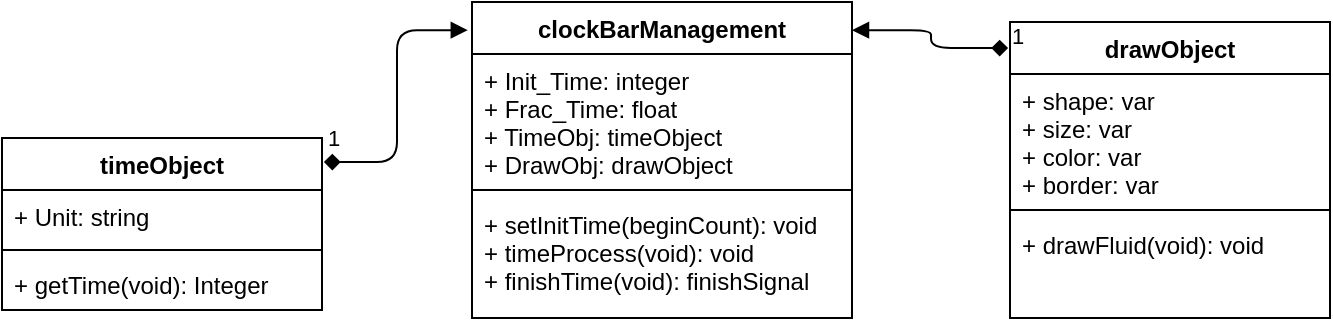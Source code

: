 <mxfile version="10.6.0" type="device"><diagram id="L1Nok9VCUbKPxXQY3M0O" name="Page-1"><mxGraphModel dx="836" dy="482" grid="1" gridSize="3" guides="1" tooltips="1" connect="1" arrows="1" fold="1" page="1" pageScale="1" pageWidth="850" pageHeight="1100" math="0" shadow="0"><root><mxCell id="0"/><mxCell id="1" parent="0"/><mxCell id="bYpFp6OdqeTx5pEh2_4A-1" value="timeObject" style="swimlane;fontStyle=1;align=center;verticalAlign=top;childLayout=stackLayout;horizontal=1;startSize=26;horizontalStack=0;resizeParent=1;resizeParentMax=0;resizeLast=0;collapsible=1;marginBottom=0;" vertex="1" parent="1"><mxGeometry x="75" y="128" width="160" height="86" as="geometry"/></mxCell><mxCell id="bYpFp6OdqeTx5pEh2_4A-2" value="+ Unit: string" style="text;strokeColor=none;fillColor=none;align=left;verticalAlign=top;spacingLeft=4;spacingRight=4;overflow=hidden;rotatable=0;points=[[0,0.5],[1,0.5]];portConstraint=eastwest;" vertex="1" parent="bYpFp6OdqeTx5pEh2_4A-1"><mxGeometry y="26" width="160" height="26" as="geometry"/></mxCell><mxCell id="bYpFp6OdqeTx5pEh2_4A-3" value="" style="line;strokeWidth=1;fillColor=none;align=left;verticalAlign=middle;spacingTop=-1;spacingLeft=3;spacingRight=3;rotatable=0;labelPosition=right;points=[];portConstraint=eastwest;" vertex="1" parent="bYpFp6OdqeTx5pEh2_4A-1"><mxGeometry y="52" width="160" height="8" as="geometry"/></mxCell><mxCell id="bYpFp6OdqeTx5pEh2_4A-4" value="+ getTime(void): Integer" style="text;strokeColor=none;fillColor=none;align=left;verticalAlign=top;spacingLeft=4;spacingRight=4;overflow=hidden;rotatable=0;points=[[0,0.5],[1,0.5]];portConstraint=eastwest;" vertex="1" parent="bYpFp6OdqeTx5pEh2_4A-1"><mxGeometry y="60" width="160" height="26" as="geometry"/></mxCell><mxCell id="bYpFp6OdqeTx5pEh2_4A-9" value="clockBarManagement" style="swimlane;fontStyle=1;align=center;verticalAlign=top;childLayout=stackLayout;horizontal=1;startSize=26;horizontalStack=0;resizeParent=1;resizeParentMax=0;resizeLast=0;collapsible=1;marginBottom=0;" vertex="1" parent="1"><mxGeometry x="310" y="60" width="190" height="158" as="geometry"/></mxCell><mxCell id="bYpFp6OdqeTx5pEh2_4A-10" value="+ Init_Time: integer&#xA;+ Frac_Time: float&#xA;+ TimeObj: timeObject&#xA;+ DrawObj: drawObject&#xA;&#xA;&#xA;" style="text;strokeColor=none;fillColor=none;align=left;verticalAlign=top;spacingLeft=4;spacingRight=4;overflow=hidden;rotatable=0;points=[[0,0.5],[1,0.5]];portConstraint=eastwest;" vertex="1" parent="bYpFp6OdqeTx5pEh2_4A-9"><mxGeometry y="26" width="190" height="64" as="geometry"/></mxCell><mxCell id="bYpFp6OdqeTx5pEh2_4A-11" value="" style="line;strokeWidth=1;fillColor=none;align=left;verticalAlign=middle;spacingTop=-1;spacingLeft=3;spacingRight=3;rotatable=0;labelPosition=right;points=[];portConstraint=eastwest;" vertex="1" parent="bYpFp6OdqeTx5pEh2_4A-9"><mxGeometry y="90" width="190" height="8" as="geometry"/></mxCell><mxCell id="bYpFp6OdqeTx5pEh2_4A-12" value="+ setInitTime(beginCount): void&#xA;+ timeProcess(void): void&#xA;+ finishTime(void): finishSignal&#xA;&#xA;&#xA;" style="text;strokeColor=none;fillColor=none;align=left;verticalAlign=top;spacingLeft=4;spacingRight=4;overflow=hidden;rotatable=0;points=[[0,0.5],[1,0.5]];portConstraint=eastwest;" vertex="1" parent="bYpFp6OdqeTx5pEh2_4A-9"><mxGeometry y="98" width="190" height="60" as="geometry"/></mxCell><mxCell id="bYpFp6OdqeTx5pEh2_4A-14" value="drawObject" style="swimlane;fontStyle=1;align=center;verticalAlign=top;childLayout=stackLayout;horizontal=1;startSize=26;horizontalStack=0;resizeParent=1;resizeParentMax=0;resizeLast=0;collapsible=1;marginBottom=0;" vertex="1" parent="1"><mxGeometry x="579" y="70" width="160" height="148" as="geometry"/></mxCell><mxCell id="bYpFp6OdqeTx5pEh2_4A-15" value="+ shape: var&#xA;+ size: var&#xA;+ color: var&#xA;+ border: var&#xA;&#xA;" style="text;strokeColor=none;fillColor=none;align=left;verticalAlign=top;spacingLeft=4;spacingRight=4;overflow=hidden;rotatable=0;points=[[0,0.5],[1,0.5]];portConstraint=eastwest;" vertex="1" parent="bYpFp6OdqeTx5pEh2_4A-14"><mxGeometry y="26" width="160" height="64" as="geometry"/></mxCell><mxCell id="bYpFp6OdqeTx5pEh2_4A-16" value="" style="line;strokeWidth=1;fillColor=none;align=left;verticalAlign=middle;spacingTop=-1;spacingLeft=3;spacingRight=3;rotatable=0;labelPosition=right;points=[];portConstraint=eastwest;" vertex="1" parent="bYpFp6OdqeTx5pEh2_4A-14"><mxGeometry y="90" width="160" height="8" as="geometry"/></mxCell><mxCell id="bYpFp6OdqeTx5pEh2_4A-17" value="+ drawFluid(void): void" style="text;strokeColor=none;fillColor=none;align=left;verticalAlign=top;spacingLeft=4;spacingRight=4;overflow=hidden;rotatable=0;points=[[0,0.5],[1,0.5]];portConstraint=eastwest;" vertex="1" parent="bYpFp6OdqeTx5pEh2_4A-14"><mxGeometry y="98" width="160" height="50" as="geometry"/></mxCell><mxCell id="bYpFp6OdqeTx5pEh2_4A-22" value="1" style="endArrow=block;html=1;endSize=6;startArrow=diamond;startSize=6;startFill=1;edgeStyle=orthogonalEdgeStyle;align=left;verticalAlign=bottom;exitX=1.006;exitY=0.14;exitDx=0;exitDy=0;exitPerimeter=0;endFill=1;entryX=-0.011;entryY=0.089;entryDx=0;entryDy=0;entryPerimeter=0;" edge="1" parent="1" source="bYpFp6OdqeTx5pEh2_4A-1" target="bYpFp6OdqeTx5pEh2_4A-9"><mxGeometry x="-1" y="3" relative="1" as="geometry"><mxPoint x="50" y="270" as="sourcePoint"/><mxPoint x="306" y="126" as="targetPoint"/></mxGeometry></mxCell><mxCell id="bYpFp6OdqeTx5pEh2_4A-24" value="1" style="endArrow=block;html=1;endSize=6;startArrow=diamond;startSize=6;startFill=1;edgeStyle=orthogonalEdgeStyle;align=left;verticalAlign=bottom;entryX=1;entryY=0.089;entryDx=0;entryDy=0;endFill=1;entryPerimeter=0;exitX=-0.006;exitY=0.088;exitDx=0;exitDy=0;exitPerimeter=0;" edge="1" parent="1" source="bYpFp6OdqeTx5pEh2_4A-14" target="bYpFp6OdqeTx5pEh2_4A-9"><mxGeometry x="-1" y="3" relative="1" as="geometry"><mxPoint x="588" y="77" as="sourcePoint"/><mxPoint x="210" y="270" as="targetPoint"/></mxGeometry></mxCell></root></mxGraphModel></diagram></mxfile>